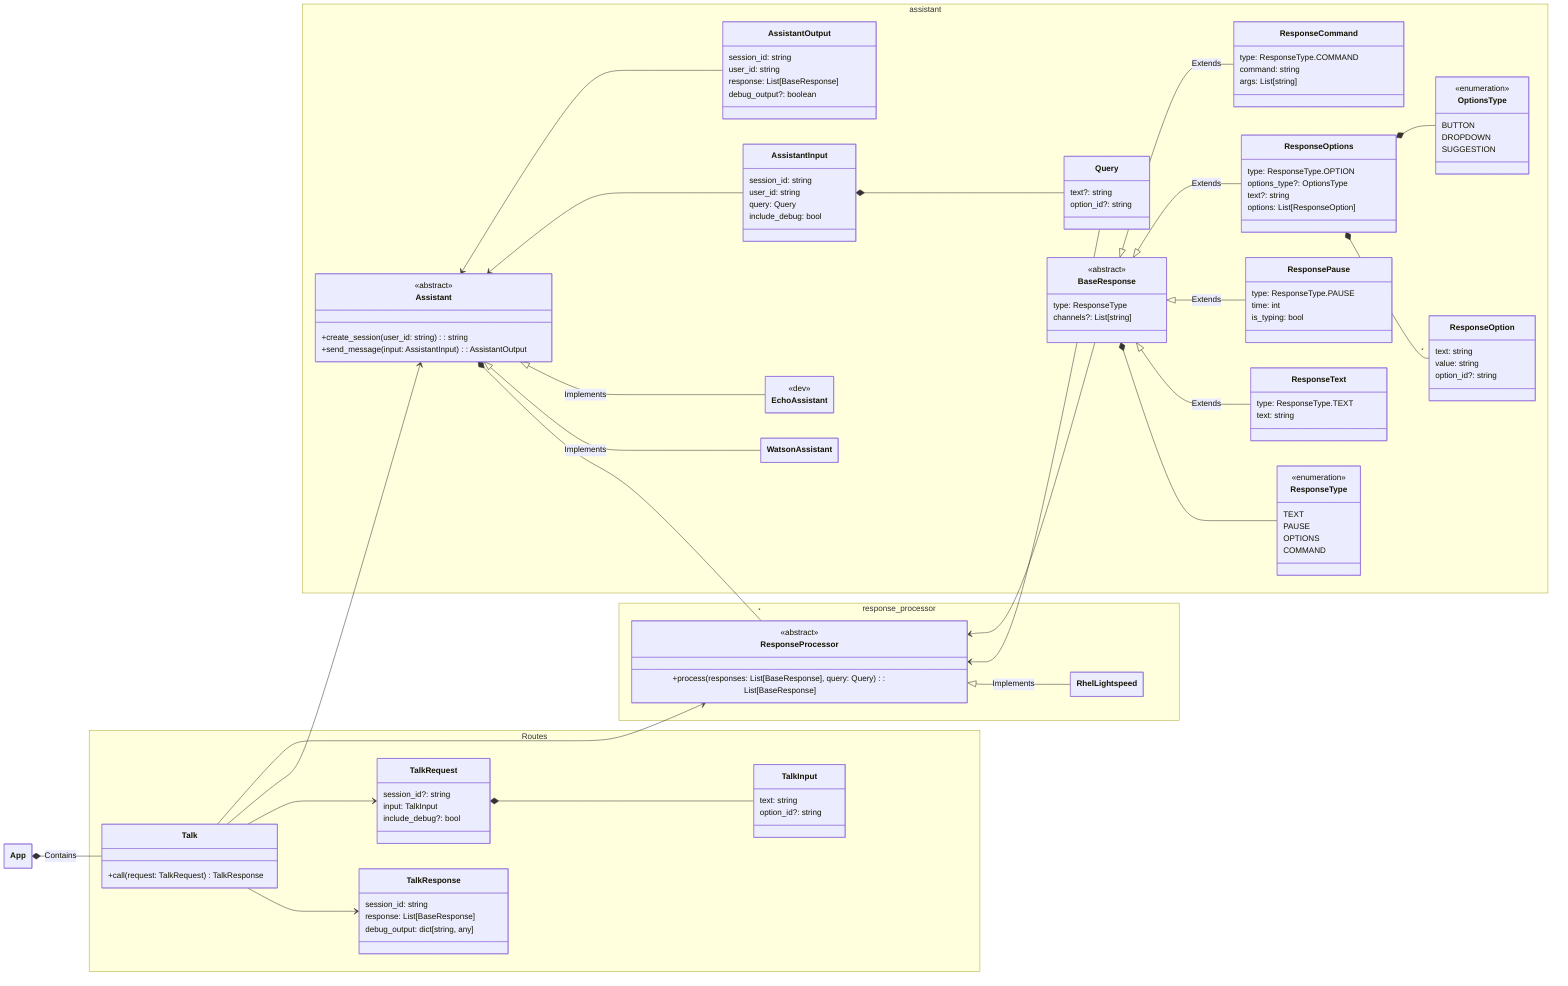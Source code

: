 ---
  config:
    class:
      hideEmptyMembersBox: true
---
classDiagram
    direction LR

    class App {

    }

    namespace assistant {
        class Assistant {
            <<abstract>>
            +create_session(user_id: string): string
            +send_message(input: AssistantInput): AssistantOutput
        }

        class WatsonAssistant {

        }

        class EchoAssistant {
            <<dev>>
        }

        class Query {
            text?: string
            option_id?: string
        }

        class AssistantInput {
            session_id: string
            user_id: string
            query: Query
            include_debug: bool
        }

        class ResponseType {
            <<enumeration>>
            TEXT
            PAUSE
            OPTIONS
            COMMAND

        }

        class OptionsType {
            <<enumeration>>
            BUTTON
            DROPDOWN
            SUGGESTION
        }

        class BaseResponse {
            <<abstract>>
            type: ResponseType
            channels?: List[string]
        }

        class ResponseText {
            type: ResponseType.TEXT
            text: string
        }

        class ResponsePause {
            type: ResponseType.PAUSE
            time: int
            is_typing: bool
        }

        class ResponseOption {
            text: string
            value: string
            option_id?: string
        }

        class ResponseOptions {
            type: ResponseType.OPTION
            options_type?: OptionsType
            text?: string
            options: List[ResponseOption]
        }

        class ResponseCommand {
            type: ResponseType.COMMAND
            command: string
            args: List[string]
        }

        class AssistantOutput {
            session_id: string
            user_id: string
            response: List[BaseResponse]
            debug_output?: boolean
        }
    }

    namespace response_processor {
        class ResponseProcessor {
            <<abstract>>
            +process(responses: List[BaseResponse], query: Query): List[BaseResponse]
        }

        class RhelLightspeed {
        }
    }

    namespace Routes {
        class Talk {
            +call(request: TalkRequest) TalkResponse
        }

        class TalkRequest {
            session_id?: string
            input: TalkInput
            include_debug?: bool
        }

        class TalkResponse {
            session_id: string
            response: List[BaseResponse]
            debug_output: dict[string, any]
        }

        class TalkInput {
            text: string
            option_id?: string
        }

    }


    App *-- Talk : Contains

    Assistant *-- "*" ResponseProcessor
    AssistantInput *-- Query

    Assistant <|-- WatsonAssistant : Implements
    Assistant <|-- EchoAssistant : Implements

    ResponseProcessor <|-- RhelLightspeed : Implements
    ResponseProcessor <-- Query
    ResponseProcessor <-- BaseResponse

    Assistant <-- AssistantInput
    Assistant <-- AssistantOutput

    BaseResponse *-- ResponseType

    BaseResponse <|-- ResponseText : Extends
    BaseResponse <|-- ResponsePause : Extends
    BaseResponse <|-- ResponseOptions : Extends
    BaseResponse <|-- ResponseCommand : Extends

    ResponseOptions *-- "*" ResponseOption
    ResponseOptions *-- OptionsType

    Talk --> TalkResponse
    Talk --> TalkRequest
    TalkRequest *-- TalkInput
    Talk --> Assistant
    Talk --> ResponseProcessor